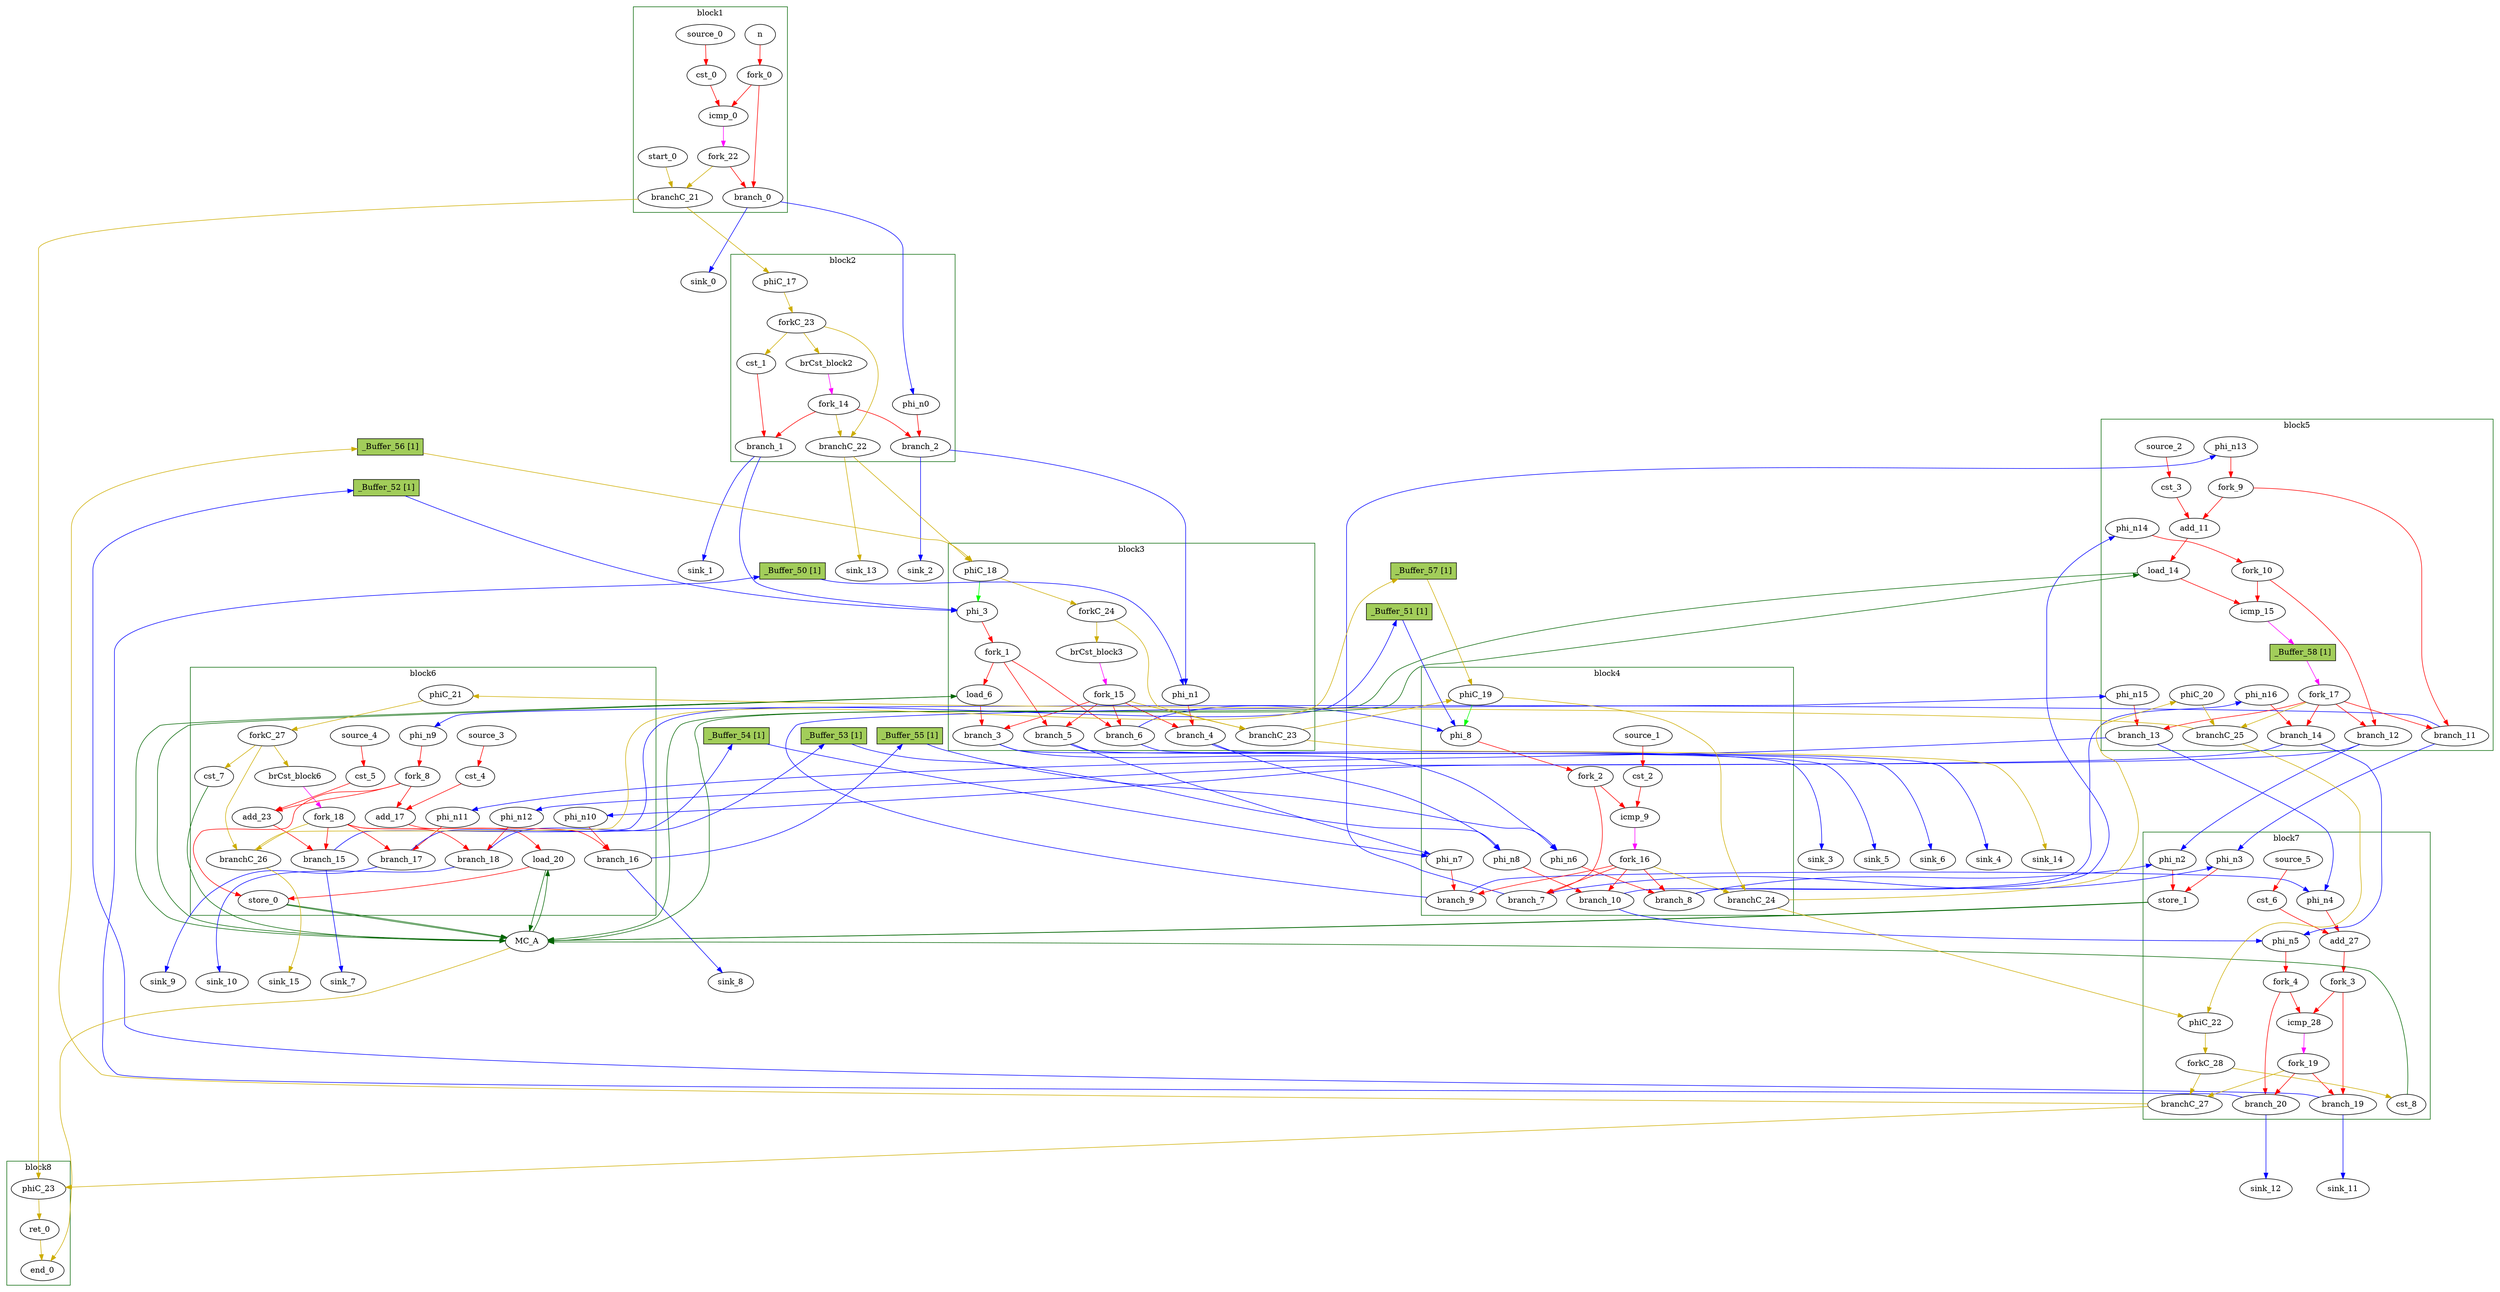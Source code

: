 Digraph G {
	splines=spline;
//DHLS version: 0.1.1" [shape = "none" pos = "20,20!"]
"_Buffer_58" [type=Buffer, in="in1:32", out="out1:32", bbID = 3, slots=1, transparent=false, label="_Buffer_58 [1]",  shape=box, style=filled, fillcolor=darkolivegreen3, height = 0.4];
		"n" [type = "Entry", bbID= 1, in = "in1:32", out = "out1:32"];
		"cst_0" [type = "Constant", bbID= 1, in = "in1:2", out = "out1:2", value = "0x00000002"];
		"icmp_0" [type = "Operator", bbID= 1, op = "icmp_slt_op", in = "in1:32 in2:32 ", out = "out1:1 ", delay=1.907, latency=0, II=1];
		"brCst_block2" [type = "Constant", bbID= 2, in = "in1:1", out = "out1:1", value = "0x1"];
		"cst_1" [type = "Constant", bbID= 2, in = "in1:1", out = "out1:1", value = "0x00000001"];
		"phi_3" [type = "Mux", bbID= 3, in = "in1?:1 in2:31 in3:31 ", out = "out1:31", delay=1.397];
		"load_6" [type = "Operator", bbID= 3, op = "mc_load_op", bbID= 3, portId= 0, in = "in1:32 in2:31 ", out = "out1:32 out2:31 ", delay=1.412, latency=0, II=1];
		"brCst_block3" [type = "Constant", bbID= 3, in = "in1:1", out = "out1:1", value = "0x1"];
		"phi_8" [type = "Mux", bbID= 4, in = "in1?:1 in2:32 in3:32 ", out = "out1:32", delay=1.397];
		"cst_2" [type = "Constant", bbID= 4, in = "in1:1", out = "out1:1", value = "0x00000000"];
		"icmp_9" [type = "Operator", bbID= 4, op = "icmp_sgt_op", in = "in1:32 in2:32 ", out = "out1:1 ", delay=1.907, latency=0, II=1];
		"cst_3" [type = "Constant", bbID= 5, in = "in1:32", out = "out1:32", value = "0xFFFFFFFF"];
		"add_11" [type = "Operator", bbID= 5, op = "add_op", in = "in1:32 in2:32 ", out = "out1:32 ", delay=2.287, latency=0, II=1];
		"load_14" [type = "Operator", bbID= 5, op = "mc_load_op", bbID= 5, portId= 1, in = "in1:32 in2:32 ", out = "out1:32 out2:32 ", delay=1.412, latency=0, II=1];
		"icmp_15" [type = "Operator", bbID= 5, op = "icmp_sgt_op", in = "in1:32 in2:32 ", out = "out1:1 ", delay=1.907, latency=0, II=1];
		"cst_4" [type = "Constant", bbID= 6, in = "in1:32", out = "out1:32", value = "0xFFFFFFFF"];
		"add_17" [type = "Operator", bbID= 6, op = "add_op", in = "in1:32 in2:32 ", out = "out1:32 ", delay=2.287, latency=0, II=1];
		"load_20" [type = "Operator", bbID= 6, op = "mc_load_op", bbID= 6, portId= 2, in = "in1:32 in2:32 ", out = "out1:32 out2:32 ", delay=1.412, latency=0, II=1];
		"store_0" [type = "Operator", bbID= 6, op = "mc_store_op", bbID= 6, portId= 0, in = "in1:32 in2:32 ", out = "out1:32 out2:32 ", delay=0.672, latency=0, II=1];
		"cst_5" [type = "Constant", bbID= 6, in = "in1:32", out = "out1:32", value = "0xFFFFFFFF"];
		"add_23" [type = "Operator", bbID= 6, op = "add_op", in = "in1:32 in2:32 ", out = "out1:32 ", delay=2.287, latency=0, II=1];
		"brCst_block6" [type = "Constant", bbID= 6, in = "in1:1", out = "out1:1", value = "0x1"];
		"store_1" [type = "Operator", bbID= 7, op = "mc_store_op", bbID= 7, portId= 1, in = "in1:32 in2:32 ", out = "out1:32 out2:32 ", delay=0.672, latency=0, II=1];
		"cst_6" [type = "Constant", bbID= 7, in = "in1:1", out = "out1:1", value = "0x00000001"];
		"add_27" [type = "Operator", bbID= 7, op = "add_op", in = "in1:31 in2:31 ", out = "out1:31 ", delay=2.287, latency=0, II=1];
		"icmp_28" [type = "Operator", bbID= 7, op = "icmp_slt_op", in = "in1:32 in2:32 ", out = "out1:1 ", delay=1.907, latency=0, II=1];
		"ret_0" [type = "Operator", bbID= 8, op = "ret_op", in = "in1:0 ", out = "out1:0 ", delay=0.000, latency=0, II=1];
		"phi_n0" [type = "Merge", bbID= 2, in = "in1:32 ", out = "out1:32", delay=0.000];
		"phi_n1" [type = "Merge", bbID= 3, in = "in1:32 in2:32 ", out = "out1:32", delay=1.397];
		"phi_n2" [type = "Merge", bbID= 7, in = "in1:32 in2:32 ", out = "out1:32", delay=1.397];
		"phi_n3" [type = "Merge", bbID= 7, in = "in1:32 in2:32 ", out = "out1:32", delay=1.397];
		"phi_n4" [type = "Merge", bbID= 7, in = "in1:31 in2:31 ", out = "out1:31", delay=1.397];
		"phi_n5" [type = "Merge", bbID= 7, in = "in1:32 in2:32 ", out = "out1:32", delay=1.397];
		"phi_n6" [type = "Merge", bbID= 4, in = "in1:32 in2:32 ", out = "out1:32", delay=1.397];
		"phi_n7" [type = "Merge", bbID= 4, in = "in1:31 in2:31 ", out = "out1:31", delay=1.397];
		"phi_n8" [type = "Merge", bbID= 4, in = "in1:32 in2:32 ", out = "out1:32", delay=1.397];
		"phi_n9" [type = "Merge", bbID= 6, in = "in1:32 ", out = "out1:32", delay=0.000];
		"phi_n10" [type = "Merge", bbID= 6, in = "in1:32 ", out = "out1:32", delay=0.000];
		"phi_n11" [type = "Merge", bbID= 6, in = "in1:31 ", out = "out1:31", delay=0.000];
		"phi_n12" [type = "Merge", bbID= 6, in = "in1:32 ", out = "out1:32", delay=0.000];
		"phi_n13" [type = "Merge", bbID= 5, in = "in1:32 ", out = "out1:32", delay=0.000];
		"phi_n14" [type = "Merge", bbID= 5, in = "in1:32 ", out = "out1:32", delay=0.000];
		"phi_n15" [type = "Merge", bbID= 5, in = "in1:31 ", out = "out1:31", delay=0.000];
		"phi_n16" [type = "Merge", bbID= 5, in = "in1:32 ", out = "out1:32", delay=0.000];
		"fork_0" [type = "Fork", bbID= 1, in = "in1:32", out = "out1:32 out2:32 "];
		"fork_1" [type = "Fork", bbID= 3, in = "in1:31", out = "out1:31 out2:31 out3:31 "];
		"fork_2" [type = "Fork", bbID= 4, in = "in1:32", out = "out1:32 out2:32 "];
		"fork_3" [type = "Fork", bbID= 7, in = "in1:31", out = "out1:31 out2:31 "];
		"fork_4" [type = "Fork", bbID= 7, in = "in1:32", out = "out1:32 out2:32 "];
		"fork_8" [type = "Fork", bbID= 6, in = "in1:32", out = "out1:32 out2:32 out3:32 "];
		"fork_9" [type = "Fork", bbID= 5, in = "in1:32", out = "out1:32 out2:32 "];
		"fork_10" [type = "Fork", bbID= 5, in = "in1:32", out = "out1:32 out2:32 "];
		"branch_0" [type = "Branch", bbID= 1,  in = "in1:32 in2?:1", out = "out1+:32 out2-:32"];
		"branch_1" [type = "Branch", bbID= 2,  in = "in1:1 in2?:1", out = "out1+:1 out2-:1"];
		"branch_2" [type = "Branch", bbID= 2,  in = "in1:32 in2?:1", out = "out1+:32 out2-:32"];
		"fork_14" [type = "Fork", bbID= 2, in = "in1:1", out = "out1:1 out2:1 out3:1 "];
		"branch_3" [type = "Branch", bbID= 3,  in = "in1:32 in2?:1", out = "out1+:32 out2-:32"];
		"branch_4" [type = "Branch", bbID= 3,  in = "in1:32 in2?:1", out = "out1+:32 out2-:32"];
		"branch_5" [type = "Branch", bbID= 3,  in = "in1:31 in2?:1", out = "out1+:31 out2-:31"];
		"branch_6" [type = "Branch", bbID= 3,  in = "in1:31 in2?:1", out = "out1+:31 out2-:31"];
		"fork_15" [type = "Fork", bbID= 3, in = "in1:1", out = "out1:1 out2:1 out3:1 out4:1 out5:1 "];
		"branch_7" [type = "Branch", bbID= 4,  in = "in1:32 in2?:1", out = "out1+:32 out2-:32"];
		"branch_8" [type = "Branch", bbID= 4,  in = "in1:32 in2?:1", out = "out1+:32 out2-:32"];
		"branch_9" [type = "Branch", bbID= 4,  in = "in1:31 in2?:1", out = "out1+:31 out2-:31"];
		"branch_10" [type = "Branch", bbID= 4,  in = "in1:32 in2?:1", out = "out1+:32 out2-:32"];
		"fork_16" [type = "Fork", bbID= 4, in = "in1:1", out = "out1:1 out2:1 out3:1 out4:1 out5:1 "];
		"branch_11" [type = "Branch", bbID= 5,  in = "in1:32 in2?:1", out = "out1+:32 out2-:32"];
		"branch_12" [type = "Branch", bbID= 5,  in = "in1:32 in2?:1", out = "out1+:32 out2-:32"];
		"branch_13" [type = "Branch", bbID= 5,  in = "in1:31 in2?:1", out = "out1+:31 out2-:31"];
		"branch_14" [type = "Branch", bbID= 5,  in = "in1:32 in2?:1", out = "out1+:32 out2-:32"];
		"fork_17" [type = "Fork", bbID= 5, in = "in1:1", out = "out1:1 out2:1 out3:1 out4:1 out5:1 "];
		"branch_15" [type = "Branch", bbID= 6,  in = "in1:32 in2?:1", out = "out1+:32 out2-:32"];
		"branch_16" [type = "Branch", bbID= 6,  in = "in1:32 in2?:1", out = "out1+:32 out2-:32"];
		"branch_17" [type = "Branch", bbID= 6,  in = "in1:31 in2?:1", out = "out1+:31 out2-:31"];
		"branch_18" [type = "Branch", bbID= 6,  in = "in1:32 in2?:1", out = "out1+:32 out2-:32"];
		"fork_18" [type = "Fork", bbID= 6, in = "in1:1", out = "out1:1 out2:1 out3:1 out4:1 out5:1 "];
		"branch_19" [type = "Branch", bbID= 7,  in = "in1:31 in2?:1", out = "out1+:31 out2-:31"];
		"branch_20" [type = "Branch", bbID= 7,  in = "in1:32 in2?:1", out = "out1+:32 out2-:32"];
		"fork_19" [type = "Fork", bbID= 7, in = "in1:1", out = "out1:1 out2:1 out3:1 "];
		"MC_A" [type = "MC", bbID= 0, in = "in1:32*c0 in2:32*c1 in3:32*l0a in4:32*l1a in5:32*l2a in6:32*s0a in7:32*s0d in8:32*s1a in9:32*s1d ", out = "out1:32*l0d out2:32*l1d out3:32*l2d out4:0*e ", memory = "A", bbcount = 2, ldcount = 3, stcount = 2];
		"cst_7" [type = "Constant", bbID= 6, in = "in1:1", out = "out1:1", value = "0x00000001"];
		"cst_8" [type = "Constant", bbID= 7, in = "in1:1", out = "out1:1", value = "0x00000001"];
		"end_0" [type = "Exit", bbID= 0, in = "in1:0*e in2:0 ", out = "out1:0"];
		"start_0" [type = "Entry", control= "true", bbID= 1, in = "in1:0", out = "out1:0"];
		"branchC_21" [type = "Branch", bbID= 1,  in = "in1:0 in2?:1", out = "out1+:0 out2-:0"];
		"fork_22" [type = "Fork", bbID= 1, in = "in1:1", out = "out1:1 out2:1 "];
		"phiC_17" [type = "Merge", bbID= 2, in = "in1:0 ", out = "out1:0", delay=1.412];
		"forkC_23" [type = "Fork", bbID= 2, in = "in1:0", out = "out1:0 out2:0 out3:0 "];
		"branchC_22" [type = "Branch", bbID= 2,  in = "in1:0 in2?:1", out = "out1+:0 out2-:0"];
		"phiC_18" [type = "CntrlMerge", bbID= 3, in = "in1:0 in2:0 ", out = "out1:0 out2?:1", delay=1.412];
		"forkC_24" [type = "Fork", bbID= 3, in = "in1:0", out = "out1:0 out2:0 "];
		"branchC_23" [type = "Branch", bbID= 3,  in = "in1:0 in2?:1", out = "out1+:0 out2-:0"];
		"phiC_19" [type = "CntrlMerge", bbID= 4, in = "in1:0 in2:0 ", out = "out1:0 out2?:1", delay=1.412];
		"branchC_24" [type = "Branch", bbID= 4,  in = "in1:0 in2?:1", out = "out1+:0 out2-:0"];
		"phiC_20" [type = "Merge", bbID= 5, in = "in1:0 ", out = "out1:0", delay=1.412];
		"branchC_25" [type = "Branch", bbID= 5,  in = "in1:0 in2?:1", out = "out1+:0 out2-:0"];
		"phiC_21" [type = "Merge", bbID= 6, in = "in1:0 ", out = "out1:0", delay=1.412];
		"forkC_27" [type = "Fork", bbID= 6, in = "in1:0", out = "out1:0 out2:0 out3:0 "];
		"branchC_26" [type = "Branch", bbID= 6,  in = "in1:0 in2?:1", out = "out1+:0 out2-:0"];
		"phiC_22" [type = "Merge", bbID= 7, in = "in1:0 in2:0 ", out = "out1:0", delay=1.412];
		"forkC_28" [type = "Fork", bbID= 7, in = "in1:0", out = "out1:0 out2:0 "];
		"branchC_27" [type = "Branch", bbID= 7,  in = "in1:0 in2?:1", out = "out1+:0 out2-:0"];
		"phiC_23" [type = "Merge", bbID= 8, in = "in1:0 in2:0 ", out = "out1:0", delay=1.412];
		"sink_0" [type = "Sink", bbID= 0, in = "in1:32"];
		"sink_1" [type = "Sink", bbID= 0, in = "in1:1"];
		"sink_2" [type = "Sink", bbID= 0, in = "in1:32"];
		"sink_3" [type = "Sink", bbID= 0, in = "in1:32"];
		"sink_4" [type = "Sink", bbID= 0, in = "in1:32"];
		"sink_5" [type = "Sink", bbID= 0, in = "in1:31"];
		"sink_6" [type = "Sink", bbID= 0, in = "in1:31"];
		"sink_7" [type = "Sink", bbID= 0, in = "in1:32"];
		"sink_8" [type = "Sink", bbID= 0, in = "in1:32"];
		"sink_9" [type = "Sink", bbID= 0, in = "in1:31"];
		"sink_10" [type = "Sink", bbID= 0, in = "in1:32"];
		"sink_11" [type = "Sink", bbID= 0, in = "in1:31"];
		"sink_12" [type = "Sink", bbID= 0, in = "in1:32"];
		"sink_13" [type = "Sink", bbID= 0, in = "in1:0"];
		"sink_14" [type = "Sink", bbID= 0, in = "in1:0"];
		"sink_15" [type = "Sink", bbID= 0, in = "in1:0"];
		"source_0" [type = "Source", bbID= 1, out = "out1:2"];
		"source_1" [type = "Source", bbID= 4, out = "out1:1"];
		"source_2" [type = "Source", bbID= 5, out = "out1:32"];
		"source_3" [type = "Source", bbID= 6, out = "out1:32"];
		"source_4" [type = "Source", bbID= 6, out = "out1:32"];
		"source_5" [type = "Source", bbID= 7, out = "out1:1"];
	"_Buffer_50" [type=Buffer, in="in1:32", out="out1:32", bbID = 3, slots=1, transparent=false, label="_Buffer_50 [1]",  shape=box, style=filled, fillcolor=darkolivegreen3, height = 0.4];
	"_Buffer_51" [type=Buffer, in="in1:32", out="out1:32", bbID = 3, slots=1, transparent=false, label="_Buffer_51 [1]",  shape=box, style=filled, fillcolor=darkolivegreen3, height = 0.4];
	"_Buffer_52" [type=Buffer, in="in1:31", out="out1:31", bbID = 3, slots=1, transparent=false, label="_Buffer_52 [1]",  shape=box, style=filled, fillcolor=darkolivegreen3, height = 0.4];
	"_Buffer_53" [type=Buffer, in="in1:32", out="out1:32", bbID = 3, slots=1, transparent=false, label="_Buffer_53 [1]",  shape=box, style=filled, fillcolor=darkolivegreen3, height = 0.4];
	"_Buffer_54" [type=Buffer, in="in1:31", out="out1:31", bbID = 3, slots=1, transparent=false, label="_Buffer_54 [1]",  shape=box, style=filled, fillcolor=darkolivegreen3, height = 0.4];
	"_Buffer_55" [type=Buffer, in="in1:32", out="out1:32", bbID = 3, slots=1, transparent=false, label="_Buffer_55 [1]",  shape=box, style=filled, fillcolor=darkolivegreen3, height = 0.4];
	"_Buffer_56" [type=Buffer, in="in1:1", out="out1:1", bbID = 3, slots=1, transparent=false, label="_Buffer_56 [1]",  shape=box, style=filled, fillcolor=darkolivegreen3, height = 0.4];
	"_Buffer_57" [type=Buffer, in="in1:1", out="out1:1", bbID = 3, slots=1, transparent=false, label="_Buffer_57 [1]",  shape=box, style=filled, fillcolor=darkolivegreen3, height = 0.4];
	subgraph cluster_0 {
	color = "darkgreen";
		label = "block1";
		"n" -> "fork_0" [color = "red", from = "out1", to = "in1"];
		"cst_0" -> "icmp_0" [color = "red", from = "out1", to = "in2"];
		"icmp_0" -> "fork_22" [color = "magenta", from = "out1", to = "in1"];
		"fork_0" -> "icmp_0" [color = "red", from = "out1", to = "in1"];
		"fork_0" -> "branch_0" [color = "red", from = "out2", to = "in1"];
		"start_0" -> "branchC_21" [color = "gold3", from = "out1", to = "in1"];
		"fork_22" -> "branch_0" [color = "red", from = "out1", to = "in2"];
		"fork_22" -> "branchC_21" [color = "gold3", from = "out2", to = "in2"];
		"source_0" -> "cst_0" [color = "red", from = "out1", to = "in1"];
	}
		"branch_0" -> "phi_n0" [color = "blue", minlen = 3, from = "out2", to = "in1"];
		"branch_0" -> "sink_0" [color = "blue", minlen = 3, from = "out1", to = "in1"];
		"branchC_21" -> "phiC_17" [color = "gold3", minlen = 3, from = "out2", to = "in1"];
		"branchC_21" -> "phiC_23" [color = "gold3", minlen = 3, from = "out1", to = "in1"];
	subgraph cluster_1 {
	color = "darkgreen";
		label = "block2";
		"brCst_block2" -> "fork_14" [color = "magenta", from = "out1", to = "in1"];
		"cst_1" -> "branch_1" [color = "red", from = "out1", to = "in1"];
		"phi_n0" -> "branch_2" [color = "red", from = "out1", to = "in1"];
		"fork_14" -> "branch_2" [color = "red", from = "out1", to = "in2"];
		"fork_14" -> "branch_1" [color = "red", from = "out2", to = "in2"];
		"fork_14" -> "branchC_22" [color = "gold3", from = "out3", to = "in2"];
		"phiC_17" -> "forkC_23" [color = "gold3", from = "out1", to = "in1"];
		"forkC_23" -> "cst_1" [color = "gold3", from = "out1", to = "in1"];
		"forkC_23" -> "branchC_22" [color = "gold3", from = "out2", to = "in1"];
		"forkC_23" -> "brCst_block2" [color = "gold3", from = "out3", to = "in1"];
	}
		"branch_1" -> "phi_3" [color = "blue", minlen = 3, from = "out1", to = "in2"];
		"branch_1" -> "sink_1" [color = "blue", minlen = 3, from = "out2", to = "in1"];
		"branch_2" -> "phi_n1" [color = "blue", minlen = 3, from = "out1", to = "in1"];
		"branch_2" -> "sink_2" [color = "blue", minlen = 3, from = "out2", to = "in1"];
		"branchC_22" -> "phiC_18" [color = "gold3", minlen = 3, from = "out1", to = "in1"];
		"branchC_22" -> "sink_13" [color = "gold3", minlen = 3, from = "out2", to = "in1"];
	subgraph cluster_2 {
	color = "darkgreen";
		label = "block3";
		"phi_3" -> "fork_1" [color = "red", from = "out1", to = "in1"];
		"load_6" -> "branch_3" [color = "red", from = "out1", to = "in1"];
		"brCst_block3" -> "fork_15" [color = "magenta", from = "out1", to = "in1"];
		"phi_n1" -> "branch_4" [color = "red", from = "out1", to = "in1"];
		"fork_1" -> "load_6" [color = "red", from = "out1", to = "in2"];
		"fork_1" -> "branch_5" [color = "red", from = "out2", to = "in1"];
		"fork_1" -> "branch_6" [color = "red", from = "out3", to = "in1"];
		"fork_15" -> "branch_6" [color = "red", from = "out1", to = "in2"];
		"fork_15" -> "branch_5" [color = "red", from = "out2", to = "in2"];
		"fork_15" -> "branch_4" [color = "red", from = "out3", to = "in2"];
		"fork_15" -> "branch_3" [color = "red", from = "out4", to = "in2"];
		"fork_15" -> "branchC_23" [color = "gold3", from = "out5", to = "in2"];
		"phiC_18" -> "phi_3" [color = "green", from = "out2", to = "in1"];
		"phiC_18" -> "forkC_24" [color = "gold3", from = "out1", to = "in1"];
		"forkC_24" -> "branchC_23" [color = "gold3", from = "out1", to = "in1"];
		"forkC_24" -> "brCst_block3" [color = "gold3", from = "out2", to = "in1"];
	}
		"branch_3" -> "phi_n6" [color = "blue", minlen = 3, from = "out1", to = "in1"];
		"branch_3" -> "sink_3" [color = "blue", minlen = 3, from = "out2", to = "in1"];
		"branch_4" -> "phi_n8" [color = "blue", minlen = 3, from = "out1", to = "in1"];
		"branch_4" -> "sink_4" [color = "blue", minlen = 3, from = "out2", to = "in1"];
		"branch_5" -> "phi_n7" [color = "blue", minlen = 3, from = "out1", to = "in1"];
		"branch_5" -> "sink_5" [color = "blue", minlen = 3, from = "out2", to = "in1"];
		"branch_6" -> "phi_8" [color = "blue", minlen = 3, from = "out1", to = "in2"];
		"branch_6" -> "sink_6" [color = "blue", minlen = 3, from = "out2", to = "in1"];
		"branchC_23" -> "phiC_19" [color = "gold3", minlen = 3, from = "out1", to = "in1"];
		"branchC_23" -> "sink_14" [color = "gold3", minlen = 3, from = "out2", to = "in1"];
	subgraph cluster_3 {
	color = "darkgreen";
		label = "block4";
		"phi_8" -> "fork_2" [color = "red", from = "out1", to = "in1"];
		"cst_2" -> "icmp_9" [color = "red", from = "out1", to = "in2"];
		"icmp_9" -> "fork_16" [color = "magenta", from = "out1", to = "in1"];
		"phi_n6" -> "branch_8" [color = "red", from = "out1", to = "in1"];
		"phi_n7" -> "branch_9" [color = "red", from = "out1", to = "in1"];
		"phi_n8" -> "branch_10" [color = "red", from = "out1", to = "in1"];
		"fork_2" -> "icmp_9" [color = "red", from = "out1", to = "in1"];
		"fork_2" -> "branch_7" [color = "red", from = "out2", to = "in1"];
		"fork_16" -> "branch_10" [color = "red", from = "out1", to = "in2"];
		"fork_16" -> "branch_9" [color = "red", from = "out2", to = "in2"];
		"fork_16" -> "branch_8" [color = "red", from = "out3", to = "in2"];
		"fork_16" -> "branch_7" [color = "red", from = "out4", to = "in2"];
		"fork_16" -> "branchC_24" [color = "gold3", from = "out5", to = "in2"];
		"phiC_19" -> "phi_8" [color = "green", from = "out2", to = "in1"];
		"phiC_19" -> "branchC_24" [color = "gold3", from = "out1", to = "in1"];
		"source_1" -> "cst_2" [color = "red", from = "out1", to = "in1"];
	}
		"branch_7" -> "phi_n13" [color = "blue", minlen = 3, from = "out1", to = "in1"];
		"branch_7" -> "phi_n3" [color = "blue", minlen = 3, from = "out2", to = "in1"];
		"branch_8" -> "phi_n14" [color = "blue", minlen = 3, from = "out1", to = "in1"];
		"branch_8" -> "phi_n2" [color = "blue", minlen = 3, from = "out2", to = "in1"];
		"branch_9" -> "phi_n15" [color = "blue", minlen = 3, from = "out1", to = "in1"];
		"branch_9" -> "phi_n4" [color = "blue", minlen = 3, from = "out2", to = "in1"];
		"branch_10" -> "phi_n16" [color = "blue", minlen = 3, from = "out1", to = "in1"];
		"branch_10" -> "phi_n5" [color = "blue", minlen = 3, from = "out2", to = "in1"];
		"branchC_24" -> "phiC_20" [color = "gold3", minlen = 3, from = "out1", to = "in1"];
		"branchC_24" -> "phiC_22" [color = "gold3", minlen = 3, from = "out2", to = "in1"];
	subgraph cluster_4 {
	color = "darkgreen";
		label = "block5";
		"cst_3" -> "add_11" [color = "red", from = "out1", to = "in2"];
		"add_11" -> "load_14" [color = "red", from = "out1", to = "in2"];
		"load_14" -> "icmp_15" [color = "red", from = "out1", to = "in1"];
		"icmp_15" -> "_Buffer_58" [color = "magenta", from = "out1", to = "in1"];
		"_Buffer_58" -> "fork_17" [color = "magenta", from = "out1", to = "in1"];
		"phi_n13" -> "fork_9" [color = "red", from = "out1", to = "in1"];
		"phi_n14" -> "fork_10" [color = "red", from = "out1", to = "in1"];
		"phi_n15" -> "branch_13" [color = "red", from = "out1", to = "in1"];
		"phi_n16" -> "branch_14" [color = "red", from = "out1", to = "in1"];
		"fork_9" -> "add_11" [color = "red", from = "out1", to = "in1"];
		"fork_9" -> "branch_11" [color = "red", from = "out2", to = "in1"];
		"fork_10" -> "icmp_15" [color = "red", from = "out1", to = "in2"];
		"fork_10" -> "branch_12" [color = "red", from = "out2", to = "in1"];
		"fork_17" -> "branch_14" [color = "red", from = "out1", to = "in2"];
		"fork_17" -> "branch_13" [color = "red", from = "out2", to = "in2"];
		"fork_17" -> "branch_12" [color = "red", from = "out3", to = "in2"];
		"fork_17" -> "branch_11" [color = "red", from = "out4", to = "in2"];
		"fork_17" -> "branchC_25" [color = "gold3", from = "out5", to = "in2"];
		"phiC_20" -> "branchC_25" [color = "gold3", from = "out1", to = "in1"];
		"source_2" -> "cst_3" [color = "red", from = "out1", to = "in1"];
	}
		"branch_11" -> "phi_n9" [color = "blue", minlen = 3, from = "out1", to = "in1"];
		"branch_11" -> "phi_n3" [color = "blue", minlen = 3, from = "out2", to = "in2"];
		"branch_12" -> "phi_n10" [color = "blue", minlen = 3, from = "out1", to = "in1"];
		"branch_12" -> "phi_n2" [color = "blue", minlen = 3, from = "out2", to = "in2"];
		"branch_13" -> "phi_n11" [color = "blue", minlen = 3, from = "out1", to = "in1"];
		"branch_13" -> "phi_n4" [color = "blue", minlen = 3, from = "out2", to = "in2"];
		"branch_14" -> "phi_n12" [color = "blue", minlen = 3, from = "out1", to = "in1"];
		"branch_14" -> "phi_n5" [color = "blue", minlen = 3, from = "out2", to = "in2"];
		"branchC_25" -> "phiC_21" [color = "gold3", minlen = 3, from = "out1", to = "in1"];
		"branchC_25" -> "phiC_22" [color = "gold3", minlen = 3, from = "out2", to = "in2"];
	subgraph cluster_5 {
	color = "darkgreen";
		label = "block6";
		"cst_4" -> "add_17" [color = "red", from = "out1", to = "in2"];
		"add_17" -> "load_20" [color = "red", from = "out1", to = "in2"];
		"load_20" -> "store_0" [color = "red", from = "out1", to = "in1"];
		"cst_5" -> "add_23" [color = "red", from = "out1", to = "in2"];
		"add_23" -> "branch_15" [color = "red", from = "out1", to = "in1"];
		"brCst_block6" -> "fork_18" [color = "magenta", from = "out1", to = "in1"];
		"phi_n9" -> "fork_8" [color = "red", from = "out1", to = "in1"];
		"phi_n10" -> "branch_16" [color = "red", from = "out1", to = "in1"];
		"phi_n11" -> "branch_17" [color = "red", from = "out1", to = "in1"];
		"phi_n12" -> "branch_18" [color = "red", from = "out1", to = "in1"];
		"fork_8" -> "add_17" [color = "red", from = "out1", to = "in1"];
		"fork_8" -> "store_0" [color = "red", from = "out2", to = "in2"];
		"fork_8" -> "add_23" [color = "red", from = "out3", to = "in1"];
		"fork_18" -> "branch_18" [color = "red", from = "out1", to = "in2"];
		"fork_18" -> "branch_17" [color = "red", from = "out2", to = "in2"];
		"fork_18" -> "branch_16" [color = "red", from = "out3", to = "in2"];
		"fork_18" -> "branch_15" [color = "red", from = "out4", to = "in2"];
		"fork_18" -> "branchC_26" [color = "gold3", from = "out5", to = "in2"];
		"phiC_21" -> "forkC_27" [color = "gold3", from = "out1", to = "in1"];
		"forkC_27" -> "cst_7" [color = "gold3", from = "out1", to = "in1"];
		"forkC_27" -> "branchC_26" [color = "gold3", from = "out2", to = "in1"];
		"forkC_27" -> "brCst_block6" [color = "gold3", from = "out3", to = "in1"];
		"source_3" -> "cst_4" [color = "red", from = "out1", to = "in1"];
		"source_4" -> "cst_5" [color = "red", from = "out1", to = "in1"];
	}
		"branch_15" -> "_Buffer_51" [color = "blue", minlen = 3, from = "out1", to = "in1"];
		"_Buffer_51" -> "phi_8" [color = "blue", minlen = 3, from = "out1", to = "in3"];
		"branch_15" -> "sink_7" [color = "blue", minlen = 3, from = "out2", to = "in1"];
		"branch_16" -> "_Buffer_55" [color = "blue", minlen = 3, from = "out1", to = "in1"];
		"_Buffer_55" -> "phi_n6" [color = "blue", minlen = 3, from = "out1", to = "in2"];
		"branch_16" -> "sink_8" [color = "blue", minlen = 3, from = "out2", to = "in1"];
		"branch_17" -> "_Buffer_54" [color = "blue", minlen = 3, from = "out1", to = "in1"];
		"_Buffer_54" -> "phi_n7" [color = "blue", minlen = 3, from = "out1", to = "in2"];
		"branch_17" -> "sink_9" [color = "blue", minlen = 3, from = "out2", to = "in1"];
		"branch_18" -> "_Buffer_53" [color = "blue", minlen = 3, from = "out1", to = "in1"];
		"_Buffer_53" -> "phi_n8" [color = "blue", minlen = 3, from = "out1", to = "in2"];
		"branch_18" -> "sink_10" [color = "blue", minlen = 3, from = "out2", to = "in1"];
		"branchC_26" -> "_Buffer_57" [color = "gold3", minlen = 3, from = "out1", to = "in1"];
		"_Buffer_57" -> "phiC_19" [color = "gold3", minlen = 3, from = "out1", to = "in2"];
		"branchC_26" -> "sink_15" [color = "gold3", minlen = 3, from = "out2", to = "in1"];
	subgraph cluster_6 {
	color = "darkgreen";
		label = "block7";
		"cst_6" -> "add_27" [color = "red", from = "out1", to = "in2"];
		"add_27" -> "fork_3" [color = "red", from = "out1", to = "in1"];
		"icmp_28" -> "fork_19" [color = "magenta", from = "out1", to = "in1"];
		"phi_n2" -> "store_1" [color = "red", from = "out1", to = "in1"];
		"phi_n3" -> "store_1" [color = "red", from = "out1", to = "in2"];
		"phi_n4" -> "add_27" [color = "red", from = "out1", to = "in1"];
		"phi_n5" -> "fork_4" [color = "red", from = "out1", to = "in1"];
		"fork_3" -> "icmp_28" [color = "red", from = "out1", to = "in1"];
		"fork_3" -> "branch_19" [color = "red", from = "out2", to = "in1"];
		"fork_4" -> "icmp_28" [color = "red", from = "out1", to = "in2"];
		"fork_4" -> "branch_20" [color = "red", from = "out2", to = "in1"];
		"fork_19" -> "branch_20" [color = "red", from = "out1", to = "in2"];
		"fork_19" -> "branch_19" [color = "red", from = "out2", to = "in2"];
		"fork_19" -> "branchC_27" [color = "gold3", from = "out3", to = "in2"];
		"phiC_22" -> "forkC_28" [color = "gold3", from = "out1", to = "in1"];
		"forkC_28" -> "cst_8" [color = "gold3", from = "out1", to = "in1"];
		"forkC_28" -> "branchC_27" [color = "gold3", from = "out2", to = "in1"];
		"source_5" -> "cst_6" [color = "red", from = "out1", to = "in1"];
	}
		"branch_19" -> "_Buffer_52" [color = "blue", minlen = 3, from = "out1", to = "in1"];
		"_Buffer_52" -> "phi_3" [color = "blue", minlen = 3, from = "out1", to = "in3"];
		"branch_19" -> "sink_11" [color = "blue", minlen = 3, from = "out2", to = "in1"];
		"branch_20" -> "_Buffer_50" [color = "blue", minlen = 3, from = "out1", to = "in1"];
		"_Buffer_50" -> "phi_n1" [color = "blue", minlen = 3, from = "out1", to = "in2"];
		"branch_20" -> "sink_12" [color = "blue", minlen = 3, from = "out2", to = "in1"];
		"branchC_27" -> "_Buffer_56" [color = "gold3", minlen = 3, from = "out1", to = "in1"];
		"_Buffer_56" -> "phiC_18" [color = "gold3", minlen = 3, from = "out1", to = "in2"];
		"branchC_27" -> "phiC_23" [color = "gold3", minlen = 3, from = "out2", to = "in2"];
	subgraph cluster_7 {
	color = "darkgreen";
		label = "block8";
		"ret_0" -> "end_0" [color = "gold3", from = "out1", to = "in2"];
		"phiC_23" -> "ret_0" [color = "gold3", from = "out1", to = "in1"];
	}
		"load_6" -> "MC_A" [color = "darkgreen", mem_address = "true", from = "out2", to = "in3"];
		"MC_A" -> "load_6" [color = "darkgreen", mem_address = "false", from = "out1", to = "in1"];
		"load_14" -> "MC_A" [color = "darkgreen", mem_address = "true", from = "out2", to = "in4"];
		"MC_A" -> "load_14" [color = "darkgreen", mem_address = "false", from = "out2", to = "in1"];
		"load_20" -> "MC_A" [color = "darkgreen", mem_address = "true", from = "out2", to = "in5"];
		"MC_A" -> "load_20" [color = "darkgreen", mem_address = "false", from = "out3", to = "in1"];
		"store_0" -> "MC_A" [color = "darkgreen", mem_address = "true", from = "out2", to = "in6"];
		"store_0" -> "MC_A" [color = "darkgreen", mem_address = "false", from = "out1", to = "in7"];
		"store_1" -> "MC_A" [color = "darkgreen", mem_address = "true", from = "out2", to = "in8"];
		"store_1" -> "MC_A" [color = "darkgreen", mem_address = "false", from = "out1", to = "in9"];
		"cst_7" -> "MC_A" [color = "darkgreen", from = "out1", to = "in1"];
		"cst_8" -> "MC_A" [color = "darkgreen", from = "out1", to = "in2"];
		"MC_A" -> "end_0" [color = "gold3", from = "out4", to = "in1"];
}


